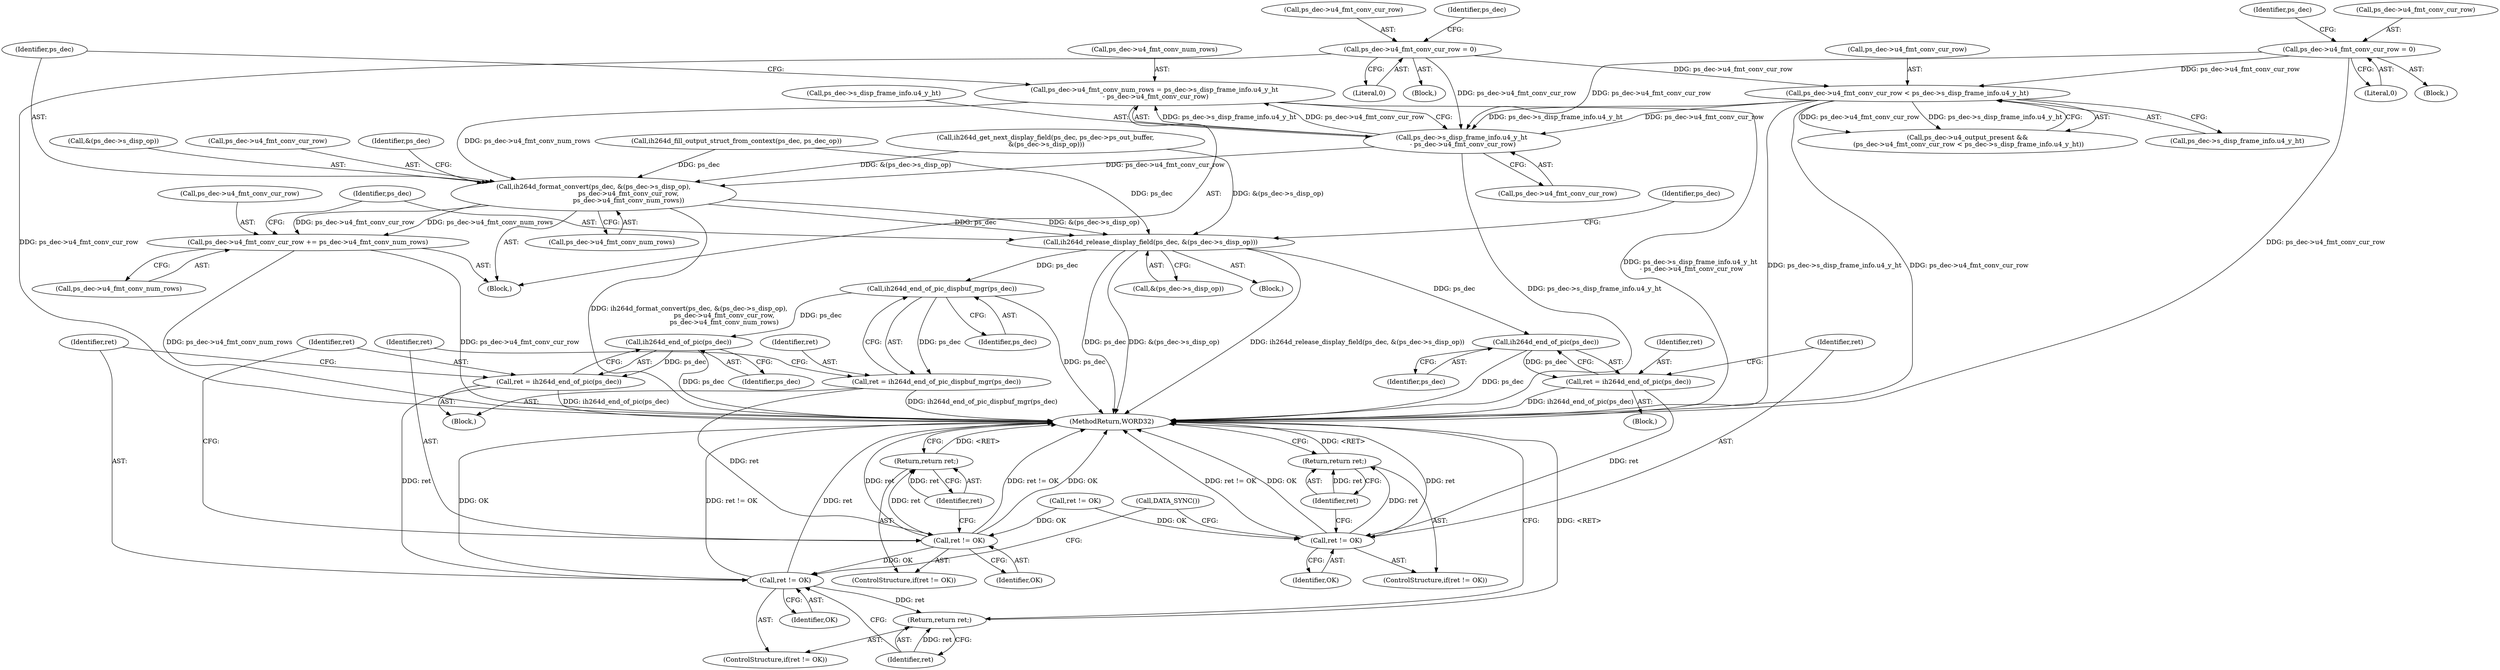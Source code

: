 digraph "0_Android_e86d3cfd2bc28dac421092106751e5638d54a848@integer" {
"1002108" [label="(Call,ps_dec->u4_fmt_conv_num_rows = ps_dec->s_disp_frame_info.u4_y_ht\n - ps_dec->u4_fmt_conv_cur_row)"];
"1002112" [label="(Call,ps_dec->s_disp_frame_info.u4_y_ht\n - ps_dec->u4_fmt_conv_cur_row)"];
"1002098" [label="(Call,ps_dec->u4_fmt_conv_cur_row < ps_dec->s_disp_frame_info.u4_y_ht)"];
"1000338" [label="(Call,ps_dec->u4_fmt_conv_cur_row = 0)"];
"1002080" [label="(Call,ps_dec->u4_fmt_conv_cur_row = 0)"];
"1002121" [label="(Call,ih264d_format_convert(ps_dec, &(ps_dec->s_disp_op),\n                                  ps_dec->u4_fmt_conv_cur_row,\n                                  ps_dec->u4_fmt_conv_num_rows))"];
"1002133" [label="(Call,ps_dec->u4_fmt_conv_cur_row += ps_dec->u4_fmt_conv_num_rows)"];
"1002140" [label="(Call,ih264d_release_display_field(ps_dec, &(ps_dec->s_disp_op)))"];
"1002232" [label="(Call,ih264d_end_of_pic_dispbuf_mgr(ps_dec))"];
"1002230" [label="(Call,ret = ih264d_end_of_pic_dispbuf_mgr(ps_dec))"];
"1002235" [label="(Call,ret != OK)"];
"1002238" [label="(Return,return ret;)"];
"1002245" [label="(Call,ret != OK)"];
"1002248" [label="(Return,return ret;)"];
"1002242" [label="(Call,ih264d_end_of_pic(ps_dec))"];
"1002240" [label="(Call,ret = ih264d_end_of_pic(ps_dec))"];
"1002254" [label="(Call,ih264d_end_of_pic(ps_dec))"];
"1002252" [label="(Call,ret = ih264d_end_of_pic(ps_dec))"];
"1002257" [label="(Call,ret != OK)"];
"1002260" [label="(Return,return ret;)"];
"1002098" [label="(Call,ps_dec->u4_fmt_conv_cur_row < ps_dec->s_disp_frame_info.u4_y_ht)"];
"1002237" [label="(Identifier,OK)"];
"1002240" [label="(Call,ret = ih264d_end_of_pic(ps_dec))"];
"1002253" [label="(Identifier,ret)"];
"1002257" [label="(Call,ret != OK)"];
"1000157" [label="(Block,)"];
"1002118" [label="(Call,ps_dec->u4_fmt_conv_cur_row)"];
"1002248" [label="(Return,return ret;)"];
"1002127" [label="(Call,ps_dec->u4_fmt_conv_cur_row)"];
"1002113" [label="(Call,ps_dec->s_disp_frame_info.u4_y_ht)"];
"1002080" [label="(Call,ps_dec->u4_fmt_conv_cur_row = 0)"];
"1002233" [label="(Identifier,ps_dec)"];
"1002141" [label="(Identifier,ps_dec)"];
"1002094" [label="(Call,ps_dec->u4_output_present &&\n (ps_dec->u4_fmt_conv_cur_row < ps_dec->s_disp_frame_info.u4_y_ht))"];
"1002102" [label="(Call,ps_dec->s_disp_frame_info.u4_y_ht)"];
"1002133" [label="(Call,ps_dec->u4_fmt_conv_cur_row += ps_dec->u4_fmt_conv_num_rows)"];
"1002249" [label="(Identifier,ret)"];
"1002229" [label="(Block,)"];
"1002134" [label="(Call,ps_dec->u4_fmt_conv_cur_row)"];
"1002251" [label="(Block,)"];
"1002084" [label="(Literal,0)"];
"1002241" [label="(Identifier,ret)"];
"1002108" [label="(Call,ps_dec->u4_fmt_conv_num_rows = ps_dec->s_disp_frame_info.u4_y_ht\n - ps_dec->u4_fmt_conv_cur_row)"];
"1002255" [label="(Identifier,ps_dec)"];
"1002262" [label="(Call,DATA_SYNC())"];
"1002238" [label="(Return,return ret;)"];
"1002245" [label="(Call,ret != OK)"];
"1002087" [label="(Identifier,ps_dec)"];
"1002259" [label="(Identifier,OK)"];
"1002121" [label="(Call,ih264d_format_convert(ps_dec, &(ps_dec->s_disp_op),\n                                  ps_dec->u4_fmt_conv_cur_row,\n                                  ps_dec->u4_fmt_conv_num_rows))"];
"1002109" [label="(Call,ps_dec->u4_fmt_conv_num_rows)"];
"1002099" [label="(Call,ps_dec->u4_fmt_conv_cur_row)"];
"1000339" [label="(Call,ps_dec->u4_fmt_conv_cur_row)"];
"1002150" [label="(Identifier,ps_dec)"];
"1002107" [label="(Block,)"];
"1002050" [label="(Block,)"];
"1002234" [label="(ControlStructure,if(ret != OK))"];
"1002079" [label="(Block,)"];
"1002123" [label="(Call,&(ps_dec->s_disp_op))"];
"1002258" [label="(Identifier,ret)"];
"1002232" [label="(Call,ih264d_end_of_pic_dispbuf_mgr(ps_dec))"];
"1002239" [label="(Identifier,ret)"];
"1000338" [label="(Call,ps_dec->u4_fmt_conv_cur_row = 0)"];
"1002247" [label="(Identifier,OK)"];
"1002246" [label="(Identifier,ret)"];
"1000345" [label="(Identifier,ps_dec)"];
"1002235" [label="(Call,ret != OK)"];
"1002081" [label="(Call,ps_dec->u4_fmt_conv_cur_row)"];
"1002122" [label="(Identifier,ps_dec)"];
"1002252" [label="(Call,ret = ih264d_end_of_pic(ps_dec))"];
"1002244" [label="(ControlStructure,if(ret != OK))"];
"1002140" [label="(Call,ih264d_release_display_field(ps_dec, &(ps_dec->s_disp_op)))"];
"1001324" [label="(Call,ret != OK)"];
"1002112" [label="(Call,ps_dec->s_disp_frame_info.u4_y_ht\n - ps_dec->u4_fmt_conv_cur_row)"];
"1002261" [label="(Identifier,ret)"];
"1002231" [label="(Identifier,ret)"];
"1002243" [label="(Identifier,ps_dec)"];
"1002256" [label="(ControlStructure,if(ret != OK))"];
"1002242" [label="(Call,ih264d_end_of_pic(ps_dec))"];
"1002137" [label="(Call,ps_dec->u4_fmt_conv_num_rows)"];
"1002090" [label="(Call,ih264d_fill_output_struct_from_context(ps_dec, ps_dec_op))"];
"1002135" [label="(Identifier,ps_dec)"];
"1002254" [label="(Call,ih264d_end_of_pic(ps_dec))"];
"1002130" [label="(Call,ps_dec->u4_fmt_conv_num_rows)"];
"1002270" [label="(MethodReturn,WORD32)"];
"1002260" [label="(Return,return ret;)"];
"1002236" [label="(Identifier,ret)"];
"1002230" [label="(Call,ret = ih264d_end_of_pic_dispbuf_mgr(ps_dec))"];
"1000342" [label="(Literal,0)"];
"1002062" [label="(Call,ih264d_get_next_display_field(ps_dec, ps_dec->ps_out_buffer,\n &(ps_dec->s_disp_op)))"];
"1002142" [label="(Call,&(ps_dec->s_disp_op))"];
"1002108" -> "1002107"  [label="AST: "];
"1002108" -> "1002112"  [label="CFG: "];
"1002109" -> "1002108"  [label="AST: "];
"1002112" -> "1002108"  [label="AST: "];
"1002122" -> "1002108"  [label="CFG: "];
"1002108" -> "1002270"  [label="DDG: ps_dec->s_disp_frame_info.u4_y_ht\n - ps_dec->u4_fmt_conv_cur_row"];
"1002112" -> "1002108"  [label="DDG: ps_dec->s_disp_frame_info.u4_y_ht"];
"1002112" -> "1002108"  [label="DDG: ps_dec->u4_fmt_conv_cur_row"];
"1002108" -> "1002121"  [label="DDG: ps_dec->u4_fmt_conv_num_rows"];
"1002112" -> "1002118"  [label="CFG: "];
"1002113" -> "1002112"  [label="AST: "];
"1002118" -> "1002112"  [label="AST: "];
"1002112" -> "1002270"  [label="DDG: ps_dec->s_disp_frame_info.u4_y_ht"];
"1002098" -> "1002112"  [label="DDG: ps_dec->s_disp_frame_info.u4_y_ht"];
"1002098" -> "1002112"  [label="DDG: ps_dec->u4_fmt_conv_cur_row"];
"1000338" -> "1002112"  [label="DDG: ps_dec->u4_fmt_conv_cur_row"];
"1002080" -> "1002112"  [label="DDG: ps_dec->u4_fmt_conv_cur_row"];
"1002112" -> "1002121"  [label="DDG: ps_dec->u4_fmt_conv_cur_row"];
"1002098" -> "1002094"  [label="AST: "];
"1002098" -> "1002102"  [label="CFG: "];
"1002099" -> "1002098"  [label="AST: "];
"1002102" -> "1002098"  [label="AST: "];
"1002094" -> "1002098"  [label="CFG: "];
"1002098" -> "1002270"  [label="DDG: ps_dec->s_disp_frame_info.u4_y_ht"];
"1002098" -> "1002270"  [label="DDG: ps_dec->u4_fmt_conv_cur_row"];
"1002098" -> "1002094"  [label="DDG: ps_dec->u4_fmt_conv_cur_row"];
"1002098" -> "1002094"  [label="DDG: ps_dec->s_disp_frame_info.u4_y_ht"];
"1000338" -> "1002098"  [label="DDG: ps_dec->u4_fmt_conv_cur_row"];
"1002080" -> "1002098"  [label="DDG: ps_dec->u4_fmt_conv_cur_row"];
"1000338" -> "1000157"  [label="AST: "];
"1000338" -> "1000342"  [label="CFG: "];
"1000339" -> "1000338"  [label="AST: "];
"1000342" -> "1000338"  [label="AST: "];
"1000345" -> "1000338"  [label="CFG: "];
"1000338" -> "1002270"  [label="DDG: ps_dec->u4_fmt_conv_cur_row"];
"1002080" -> "1002079"  [label="AST: "];
"1002080" -> "1002084"  [label="CFG: "];
"1002081" -> "1002080"  [label="AST: "];
"1002084" -> "1002080"  [label="AST: "];
"1002087" -> "1002080"  [label="CFG: "];
"1002080" -> "1002270"  [label="DDG: ps_dec->u4_fmt_conv_cur_row"];
"1002121" -> "1002107"  [label="AST: "];
"1002121" -> "1002130"  [label="CFG: "];
"1002122" -> "1002121"  [label="AST: "];
"1002123" -> "1002121"  [label="AST: "];
"1002127" -> "1002121"  [label="AST: "];
"1002130" -> "1002121"  [label="AST: "];
"1002135" -> "1002121"  [label="CFG: "];
"1002121" -> "1002270"  [label="DDG: ih264d_format_convert(ps_dec, &(ps_dec->s_disp_op),\n                                  ps_dec->u4_fmt_conv_cur_row,\n                                  ps_dec->u4_fmt_conv_num_rows)"];
"1002090" -> "1002121"  [label="DDG: ps_dec"];
"1002062" -> "1002121"  [label="DDG: &(ps_dec->s_disp_op)"];
"1002121" -> "1002133"  [label="DDG: ps_dec->u4_fmt_conv_num_rows"];
"1002121" -> "1002133"  [label="DDG: ps_dec->u4_fmt_conv_cur_row"];
"1002121" -> "1002140"  [label="DDG: ps_dec"];
"1002121" -> "1002140"  [label="DDG: &(ps_dec->s_disp_op)"];
"1002133" -> "1002107"  [label="AST: "];
"1002133" -> "1002137"  [label="CFG: "];
"1002134" -> "1002133"  [label="AST: "];
"1002137" -> "1002133"  [label="AST: "];
"1002141" -> "1002133"  [label="CFG: "];
"1002133" -> "1002270"  [label="DDG: ps_dec->u4_fmt_conv_num_rows"];
"1002133" -> "1002270"  [label="DDG: ps_dec->u4_fmt_conv_cur_row"];
"1002140" -> "1002050"  [label="AST: "];
"1002140" -> "1002142"  [label="CFG: "];
"1002141" -> "1002140"  [label="AST: "];
"1002142" -> "1002140"  [label="AST: "];
"1002150" -> "1002140"  [label="CFG: "];
"1002140" -> "1002270"  [label="DDG: &(ps_dec->s_disp_op)"];
"1002140" -> "1002270"  [label="DDG: ih264d_release_display_field(ps_dec, &(ps_dec->s_disp_op))"];
"1002140" -> "1002270"  [label="DDG: ps_dec"];
"1002090" -> "1002140"  [label="DDG: ps_dec"];
"1002062" -> "1002140"  [label="DDG: &(ps_dec->s_disp_op)"];
"1002140" -> "1002232"  [label="DDG: ps_dec"];
"1002140" -> "1002254"  [label="DDG: ps_dec"];
"1002232" -> "1002230"  [label="AST: "];
"1002232" -> "1002233"  [label="CFG: "];
"1002233" -> "1002232"  [label="AST: "];
"1002230" -> "1002232"  [label="CFG: "];
"1002232" -> "1002270"  [label="DDG: ps_dec"];
"1002232" -> "1002230"  [label="DDG: ps_dec"];
"1002232" -> "1002242"  [label="DDG: ps_dec"];
"1002230" -> "1002229"  [label="AST: "];
"1002231" -> "1002230"  [label="AST: "];
"1002236" -> "1002230"  [label="CFG: "];
"1002230" -> "1002270"  [label="DDG: ih264d_end_of_pic_dispbuf_mgr(ps_dec)"];
"1002230" -> "1002235"  [label="DDG: ret"];
"1002235" -> "1002234"  [label="AST: "];
"1002235" -> "1002237"  [label="CFG: "];
"1002236" -> "1002235"  [label="AST: "];
"1002237" -> "1002235"  [label="AST: "];
"1002239" -> "1002235"  [label="CFG: "];
"1002241" -> "1002235"  [label="CFG: "];
"1002235" -> "1002270"  [label="DDG: ret != OK"];
"1002235" -> "1002270"  [label="DDG: ret"];
"1002235" -> "1002270"  [label="DDG: OK"];
"1001324" -> "1002235"  [label="DDG: OK"];
"1002235" -> "1002238"  [label="DDG: ret"];
"1002235" -> "1002245"  [label="DDG: OK"];
"1002238" -> "1002234"  [label="AST: "];
"1002238" -> "1002239"  [label="CFG: "];
"1002239" -> "1002238"  [label="AST: "];
"1002270" -> "1002238"  [label="CFG: "];
"1002238" -> "1002270"  [label="DDG: <RET>"];
"1002239" -> "1002238"  [label="DDG: ret"];
"1002245" -> "1002244"  [label="AST: "];
"1002245" -> "1002247"  [label="CFG: "];
"1002246" -> "1002245"  [label="AST: "];
"1002247" -> "1002245"  [label="AST: "];
"1002249" -> "1002245"  [label="CFG: "];
"1002262" -> "1002245"  [label="CFG: "];
"1002245" -> "1002270"  [label="DDG: ret != OK"];
"1002245" -> "1002270"  [label="DDG: ret"];
"1002245" -> "1002270"  [label="DDG: OK"];
"1002240" -> "1002245"  [label="DDG: ret"];
"1002245" -> "1002248"  [label="DDG: ret"];
"1002248" -> "1002244"  [label="AST: "];
"1002248" -> "1002249"  [label="CFG: "];
"1002249" -> "1002248"  [label="AST: "];
"1002270" -> "1002248"  [label="CFG: "];
"1002248" -> "1002270"  [label="DDG: <RET>"];
"1002249" -> "1002248"  [label="DDG: ret"];
"1002242" -> "1002240"  [label="AST: "];
"1002242" -> "1002243"  [label="CFG: "];
"1002243" -> "1002242"  [label="AST: "];
"1002240" -> "1002242"  [label="CFG: "];
"1002242" -> "1002270"  [label="DDG: ps_dec"];
"1002242" -> "1002240"  [label="DDG: ps_dec"];
"1002240" -> "1002229"  [label="AST: "];
"1002241" -> "1002240"  [label="AST: "];
"1002246" -> "1002240"  [label="CFG: "];
"1002240" -> "1002270"  [label="DDG: ih264d_end_of_pic(ps_dec)"];
"1002254" -> "1002252"  [label="AST: "];
"1002254" -> "1002255"  [label="CFG: "];
"1002255" -> "1002254"  [label="AST: "];
"1002252" -> "1002254"  [label="CFG: "];
"1002254" -> "1002270"  [label="DDG: ps_dec"];
"1002254" -> "1002252"  [label="DDG: ps_dec"];
"1002252" -> "1002251"  [label="AST: "];
"1002253" -> "1002252"  [label="AST: "];
"1002258" -> "1002252"  [label="CFG: "];
"1002252" -> "1002270"  [label="DDG: ih264d_end_of_pic(ps_dec)"];
"1002252" -> "1002257"  [label="DDG: ret"];
"1002257" -> "1002256"  [label="AST: "];
"1002257" -> "1002259"  [label="CFG: "];
"1002258" -> "1002257"  [label="AST: "];
"1002259" -> "1002257"  [label="AST: "];
"1002261" -> "1002257"  [label="CFG: "];
"1002262" -> "1002257"  [label="CFG: "];
"1002257" -> "1002270"  [label="DDG: ret"];
"1002257" -> "1002270"  [label="DDG: ret != OK"];
"1002257" -> "1002270"  [label="DDG: OK"];
"1001324" -> "1002257"  [label="DDG: OK"];
"1002257" -> "1002260"  [label="DDG: ret"];
"1002260" -> "1002256"  [label="AST: "];
"1002260" -> "1002261"  [label="CFG: "];
"1002261" -> "1002260"  [label="AST: "];
"1002270" -> "1002260"  [label="CFG: "];
"1002260" -> "1002270"  [label="DDG: <RET>"];
"1002261" -> "1002260"  [label="DDG: ret"];
}
